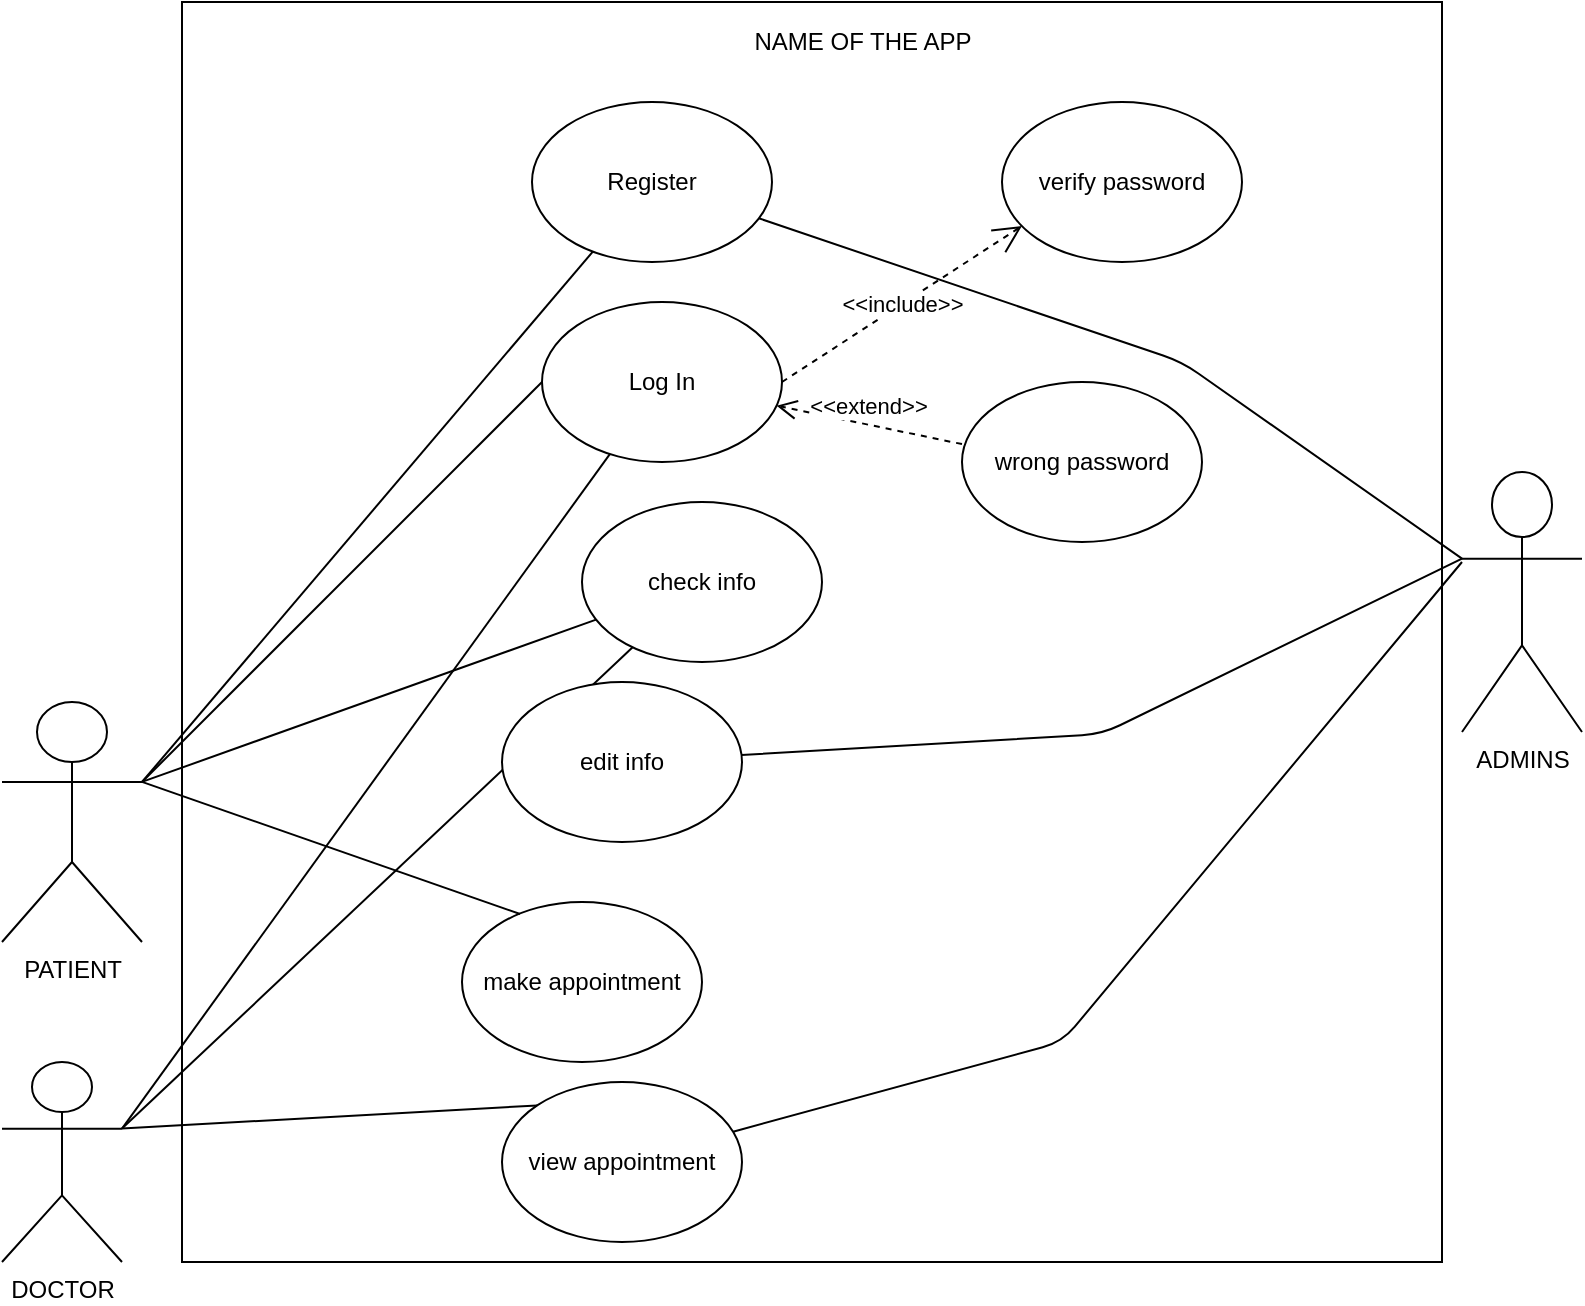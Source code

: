 <mxfile version="14.9.9" type="github">
  <diagram id="fhpa1yW14Nf8clvQcn4W" name="Page-1">
    <mxGraphModel dx="868" dy="1595" grid="1" gridSize="10" guides="1" tooltips="1" connect="1" arrows="1" fold="1" page="1" pageScale="1" pageWidth="850" pageHeight="1100" math="0" shadow="0">
      <root>
        <mxCell id="0" />
        <mxCell id="1" parent="0" />
        <mxCell id="PiePy1-SovwP09iOrNaZ-1" value="&lt;p align=&quot;center&quot;&gt;&lt;br&gt;&lt;/p&gt;" style="whiteSpace=wrap;html=1;aspect=fixed;align=center;" parent="1" vertex="1">
          <mxGeometry x="130" y="-740" width="630" height="630" as="geometry" />
        </mxCell>
        <mxCell id="PiePy1-SovwP09iOrNaZ-2" value="NAME OF THE APP" style="text;html=1;align=center;verticalAlign=middle;resizable=0;points=[];autosize=1;strokeColor=none;" parent="1" vertex="1">
          <mxGeometry x="410" y="-730" width="120" height="20" as="geometry" />
        </mxCell>
        <mxCell id="PiePy1-SovwP09iOrNaZ-3" value="PATIENT" style="shape=umlActor;verticalLabelPosition=bottom;verticalAlign=top;html=1;" parent="1" vertex="1">
          <mxGeometry x="40" y="-390" width="70" height="120" as="geometry" />
        </mxCell>
        <mxCell id="PiePy1-SovwP09iOrNaZ-5" value="DOCTOR" style="shape=umlActor;verticalLabelPosition=bottom;verticalAlign=top;html=1;" parent="1" vertex="1">
          <mxGeometry x="40" y="-210" width="60" height="100" as="geometry" />
        </mxCell>
        <mxCell id="PiePy1-SovwP09iOrNaZ-6" value="ADMINS" style="shape=umlActor;verticalLabelPosition=bottom;verticalAlign=top;html=1;direction=east;" parent="1" vertex="1">
          <mxGeometry x="770" y="-505" width="60" height="130" as="geometry" />
        </mxCell>
        <mxCell id="AIOXDdsMLLMwucUnHABV-1" value="Log In" style="ellipse;whiteSpace=wrap;html=1;" parent="1" vertex="1">
          <mxGeometry x="310" y="-590" width="120" height="80" as="geometry" />
        </mxCell>
        <mxCell id="AIOXDdsMLLMwucUnHABV-2" value="Register" style="ellipse;whiteSpace=wrap;html=1;" parent="1" vertex="1">
          <mxGeometry x="305" y="-690" width="120" height="80" as="geometry" />
        </mxCell>
        <mxCell id="AIOXDdsMLLMwucUnHABV-3" value="make appointment" style="ellipse;whiteSpace=wrap;html=1;" parent="1" vertex="1">
          <mxGeometry x="270" y="-290" width="120" height="80" as="geometry" />
        </mxCell>
        <mxCell id="AIOXDdsMLLMwucUnHABV-7" value="" style="endArrow=none;html=1;" parent="1" target="AIOXDdsMLLMwucUnHABV-2" edge="1">
          <mxGeometry width="50" height="50" relative="1" as="geometry">
            <mxPoint x="110" y="-350" as="sourcePoint" />
            <mxPoint x="300" y="-410" as="targetPoint" />
          </mxGeometry>
        </mxCell>
        <mxCell id="AIOXDdsMLLMwucUnHABV-8" value="" style="endArrow=none;html=1;entryX=0;entryY=0.5;entryDx=0;entryDy=0;" parent="1" target="AIOXDdsMLLMwucUnHABV-1" edge="1">
          <mxGeometry width="50" height="50" relative="1" as="geometry">
            <mxPoint x="110" y="-350" as="sourcePoint" />
            <mxPoint x="160" y="-400" as="targetPoint" />
          </mxGeometry>
        </mxCell>
        <mxCell id="AIOXDdsMLLMwucUnHABV-10" value="" style="endArrow=none;html=1;entryX=0.242;entryY=0.075;entryDx=0;entryDy=0;exitX=1;exitY=0.333;exitDx=0;exitDy=0;exitPerimeter=0;entryPerimeter=0;" parent="1" source="PiePy1-SovwP09iOrNaZ-3" target="AIOXDdsMLLMwucUnHABV-3" edge="1">
          <mxGeometry width="50" height="50" relative="1" as="geometry">
            <mxPoint x="130" y="-270" as="sourcePoint" />
            <mxPoint x="370" y="-280" as="targetPoint" />
          </mxGeometry>
        </mxCell>
        <mxCell id="AIOXDdsMLLMwucUnHABV-11" value="" style="endArrow=none;html=1;exitX=1;exitY=0.333;exitDx=0;exitDy=0;exitPerimeter=0;" parent="1" source="PiePy1-SovwP09iOrNaZ-3" target="AIOXDdsMLLMwucUnHABV-4" edge="1">
          <mxGeometry width="50" height="50" relative="1" as="geometry">
            <mxPoint x="110" y="-310" as="sourcePoint" />
            <mxPoint x="379.04" y="-144" as="targetPoint" />
          </mxGeometry>
        </mxCell>
        <mxCell id="AIOXDdsMLLMwucUnHABV-12" value="" style="endArrow=none;html=1;exitX=1;exitY=0.333;exitDx=0;exitDy=0;exitPerimeter=0;" parent="1" source="PiePy1-SovwP09iOrNaZ-5" target="AIOXDdsMLLMwucUnHABV-1" edge="1">
          <mxGeometry width="50" height="50" relative="1" as="geometry">
            <mxPoint x="90.96" y="-180" as="sourcePoint" />
            <mxPoint x="360.0" y="-14" as="targetPoint" />
          </mxGeometry>
        </mxCell>
        <mxCell id="AIOXDdsMLLMwucUnHABV-14" value="view appointment" style="ellipse;whiteSpace=wrap;html=1;" parent="1" vertex="1">
          <mxGeometry x="290" y="-200" width="120" height="80" as="geometry" />
        </mxCell>
        <mxCell id="AIOXDdsMLLMwucUnHABV-16" value="" style="endArrow=none;html=1;entryX=0;entryY=0;entryDx=0;entryDy=0;exitX=1;exitY=0.333;exitDx=0;exitDy=0;exitPerimeter=0;" parent="1" source="PiePy1-SovwP09iOrNaZ-5" target="AIOXDdsMLLMwucUnHABV-14" edge="1">
          <mxGeometry width="50" height="50" relative="1" as="geometry">
            <mxPoint x="110" y="-170" as="sourcePoint" />
            <mxPoint x="369.04" y="-254" as="targetPoint" />
          </mxGeometry>
        </mxCell>
        <mxCell id="AIOXDdsMLLMwucUnHABV-18" value="" style="endArrow=none;html=1;exitX=1;exitY=0.333;exitDx=0;exitDy=0;exitPerimeter=0;" parent="1" source="PiePy1-SovwP09iOrNaZ-5" target="AIOXDdsMLLMwucUnHABV-4" edge="1">
          <mxGeometry width="50" height="50" relative="1" as="geometry">
            <mxPoint x="110" y="-294.187" as="sourcePoint" />
            <mxPoint x="377.574" y="-365.804" as="targetPoint" />
          </mxGeometry>
        </mxCell>
        <mxCell id="AIOXDdsMLLMwucUnHABV-4" value="check info" style="ellipse;whiteSpace=wrap;html=1;" parent="1" vertex="1">
          <mxGeometry x="330" y="-490" width="120" height="80" as="geometry" />
        </mxCell>
        <mxCell id="AIOXDdsMLLMwucUnHABV-24" value="" style="endArrow=none;html=1;entryX=0;entryY=0.333;entryDx=0;entryDy=0;entryPerimeter=0;" parent="1" source="AIOXDdsMLLMwucUnHABV-2" target="PiePy1-SovwP09iOrNaZ-6" edge="1">
          <mxGeometry width="50" height="50" relative="1" as="geometry">
            <mxPoint x="670" y="-390" as="sourcePoint" />
            <mxPoint x="720" y="-440" as="targetPoint" />
            <Array as="points">
              <mxPoint x="630" y="-560" />
            </Array>
          </mxGeometry>
        </mxCell>
        <mxCell id="AIOXDdsMLLMwucUnHABV-28" value="edit info" style="ellipse;whiteSpace=wrap;html=1;" parent="1" vertex="1">
          <mxGeometry x="290" y="-400" width="120" height="80" as="geometry" />
        </mxCell>
        <mxCell id="AIOXDdsMLLMwucUnHABV-29" value="wrong password" style="ellipse;whiteSpace=wrap;html=1;" parent="1" vertex="1">
          <mxGeometry x="520" y="-550" width="120" height="80" as="geometry" />
        </mxCell>
        <mxCell id="AIOXDdsMLLMwucUnHABV-30" value="verify password" style="ellipse;whiteSpace=wrap;html=1;" parent="1" vertex="1">
          <mxGeometry x="540" y="-690" width="120" height="80" as="geometry" />
        </mxCell>
        <mxCell id="AIOXDdsMLLMwucUnHABV-31" value="&amp;lt;&amp;lt;include&amp;gt;&amp;gt;" style="endArrow=open;endSize=12;dashed=1;html=1;exitX=1;exitY=0.5;exitDx=0;exitDy=0;entryX=0.083;entryY=0.775;entryDx=0;entryDy=0;entryPerimeter=0;" parent="1" source="AIOXDdsMLLMwucUnHABV-1" target="AIOXDdsMLLMwucUnHABV-30" edge="1">
          <mxGeometry width="160" relative="1" as="geometry">
            <mxPoint x="425" y="-560" as="sourcePoint" />
            <mxPoint x="585" y="-560" as="targetPoint" />
          </mxGeometry>
        </mxCell>
        <mxCell id="AIOXDdsMLLMwucUnHABV-36" value="&amp;lt;&amp;lt;extend&amp;gt;&amp;gt;" style="html=1;verticalAlign=bottom;endArrow=open;dashed=1;endSize=8;exitX=0;exitY=0.388;exitDx=0;exitDy=0;exitPerimeter=0;" parent="1" source="AIOXDdsMLLMwucUnHABV-29" target="AIOXDdsMLLMwucUnHABV-1" edge="1">
          <mxGeometry relative="1" as="geometry">
            <mxPoint x="510" y="-520" as="sourcePoint" />
            <mxPoint x="440" y="-520" as="targetPoint" />
          </mxGeometry>
        </mxCell>
        <mxCell id="AIOXDdsMLLMwucUnHABV-38" value="" style="endArrow=none;html=1;entryX=0;entryY=0.333;entryDx=0;entryDy=0;entryPerimeter=0;" parent="1" source="AIOXDdsMLLMwucUnHABV-28" target="PiePy1-SovwP09iOrNaZ-6" edge="1">
          <mxGeometry width="50" height="50" relative="1" as="geometry">
            <mxPoint x="400" y="-430" as="sourcePoint" />
            <mxPoint x="450" y="-480" as="targetPoint" />
            <Array as="points">
              <mxPoint x="590" y="-374" />
            </Array>
          </mxGeometry>
        </mxCell>
        <mxCell id="AIOXDdsMLLMwucUnHABV-39" value="" style="endArrow=none;html=1;" parent="1" source="AIOXDdsMLLMwucUnHABV-14" edge="1">
          <mxGeometry width="50" height="50" relative="1" as="geometry">
            <mxPoint x="400" y="-340" as="sourcePoint" />
            <mxPoint x="770" y="-460" as="targetPoint" />
            <Array as="points">
              <mxPoint x="570" y="-220" />
            </Array>
          </mxGeometry>
        </mxCell>
      </root>
    </mxGraphModel>
  </diagram>
</mxfile>
